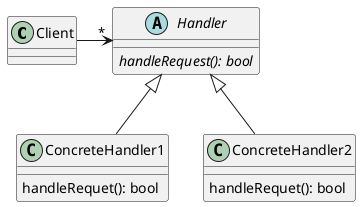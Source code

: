 @startuml
class Client
abstract class Handler {
  handleRequest(): bool {abstract}
}
class ConcreteHandler1 {
  handleRequet(): bool
}
class ConcreteHandler2 {
  handleRequet(): bool
}

Client -> "*" Handler
Handler <|-- ConcreteHandler1
Handler <|-- ConcreteHandler2
@enduml